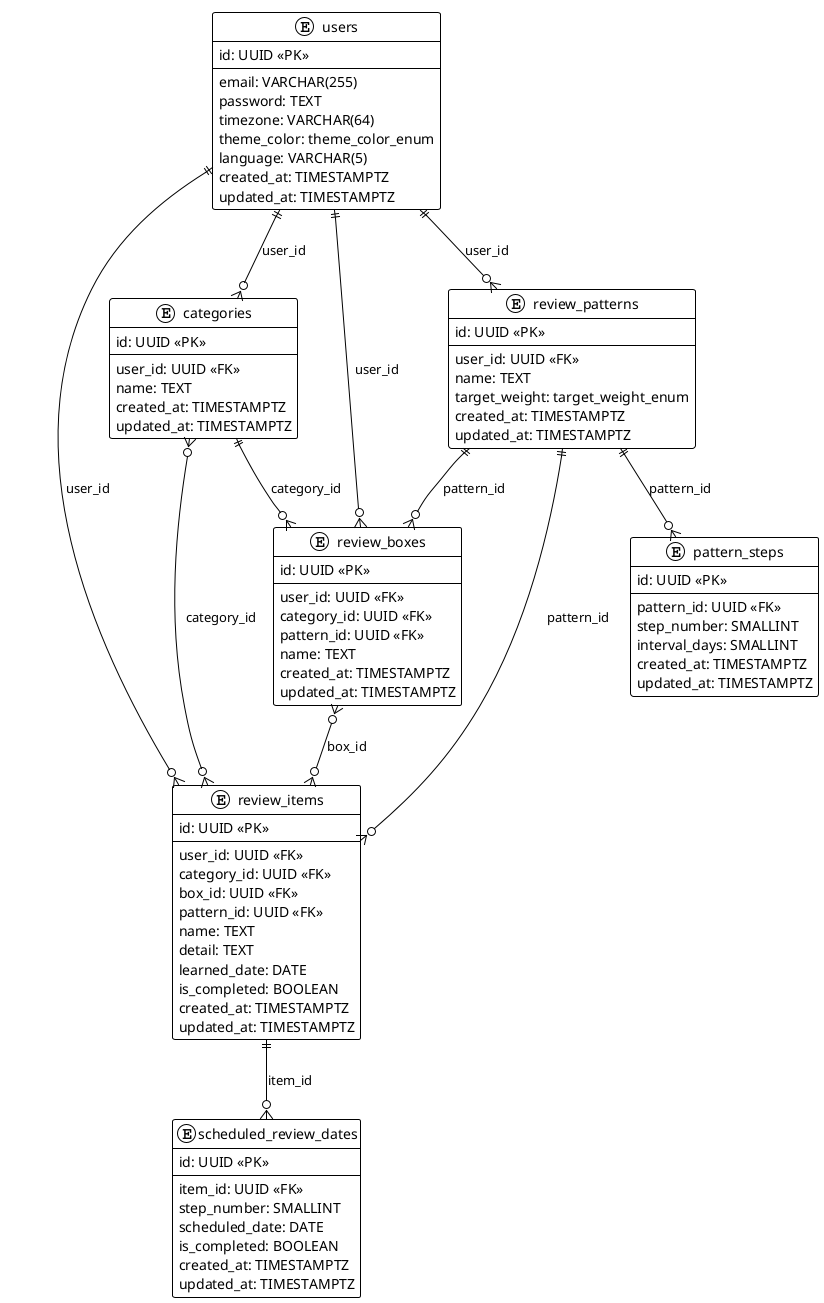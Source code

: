 @startuml
!theme plain

entity users {
    id: UUID <<PK>>
    --
    email: VARCHAR(255)
    password: TEXT
    timezone: VARCHAR(64)
    theme_color: theme_color_enum
    language: VARCHAR(5)
    created_at: TIMESTAMPTZ
    updated_at: TIMESTAMPTZ
}

entity categories {
    id: UUID <<PK>>
    --
    user_id: UUID <<FK>>
    name: TEXT
    created_at: TIMESTAMPTZ
    updated_at: TIMESTAMPTZ
}

entity review_patterns {
    id: UUID <<PK>>
    --
    user_id: UUID <<FK>>
    name: TEXT
    target_weight: target_weight_enum
    created_at: TIMESTAMPTZ
    updated_at: TIMESTAMPTZ
}

entity review_boxes {
    id: UUID <<PK>>
    --
    user_id: UUID <<FK>>
    category_id: UUID <<FK>>
    pattern_id: UUID <<FK>>
    name: TEXT
    created_at: TIMESTAMPTZ
    updated_at: TIMESTAMPTZ
}

entity review_items {
    id: UUID <<PK>>
    --
    user_id: UUID <<FK>>
    category_id: UUID <<FK>>
    box_id: UUID <<FK>>
    pattern_id: UUID <<FK>>
    name: TEXT
    detail: TEXT
    learned_date: DATE
    is_completed: BOOLEAN
    created_at: TIMESTAMPTZ
    updated_at: TIMESTAMPTZ
}

entity pattern_steps {
    id: UUID <<PK>>
    --
    pattern_id: UUID <<FK>>
    step_number: SMALLINT
    interval_days: SMALLINT
    created_at: TIMESTAMPTZ
    updated_at: TIMESTAMPTZ
}

entity scheduled_review_dates {
    id: UUID <<PK>>
    --
    item_id: UUID <<FK>>
    step_number: SMALLINT
    scheduled_date: DATE
    is_completed: BOOLEAN
    created_at: TIMESTAMPTZ
    updated_at: TIMESTAMPTZ
}

users ||--o{ categories : user_id
users ||--o{ review_patterns : user_id
users ||--o{ review_boxes : user_id
users ||--o{ review_items : user_id

categories ||--o{ review_boxes : category_id
categories }o--o{ review_items : category_id

review_patterns ||--o{ review_boxes : pattern_id
review_patterns ||--o{ review_items : pattern_id
review_patterns ||--o{ pattern_steps : pattern_id

review_boxes }o--o{ review_items : box_id

review_items ||--o{ scheduled_review_dates : item_id

@enduml